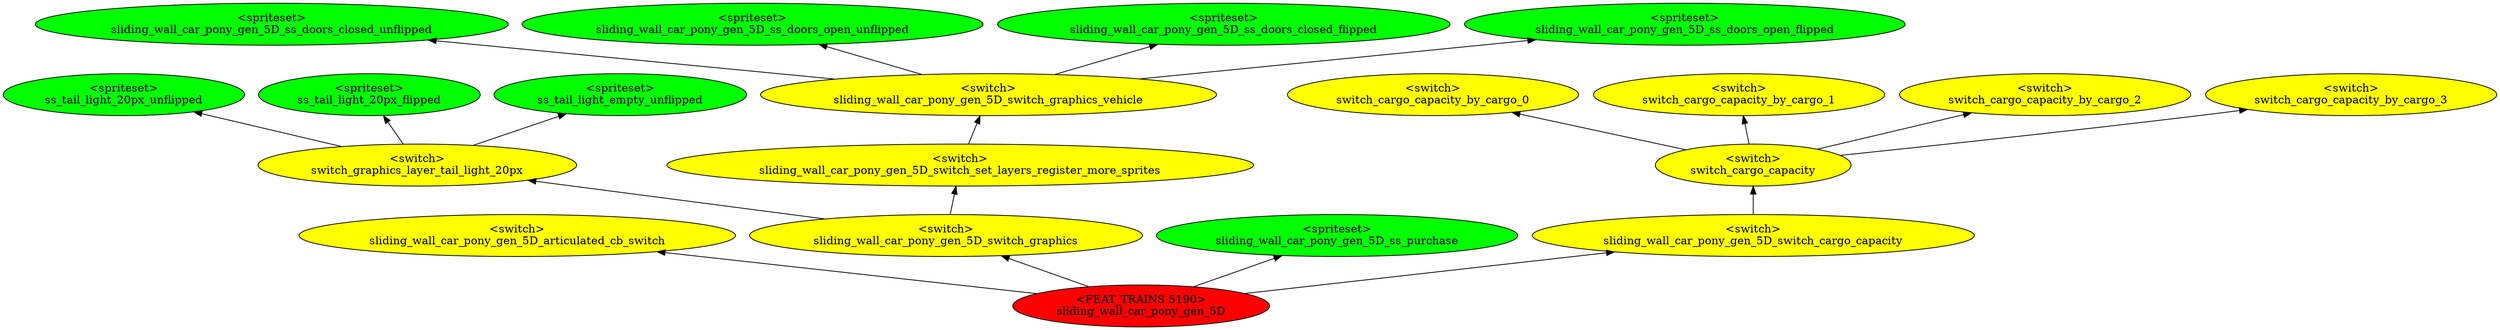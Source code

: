 digraph {
rankdir="BT"
ss_tail_light_20px_unflipped [fillcolor=green style="filled" label="<spriteset>\nss_tail_light_20px_unflipped"]
ss_tail_light_20px_flipped [fillcolor=green style="filled" label="<spriteset>\nss_tail_light_20px_flipped"]
ss_tail_light_empty_unflipped [fillcolor=green style="filled" label="<spriteset>\nss_tail_light_empty_unflipped"]
switch_graphics_layer_tail_light_20px [fillcolor=yellow style="filled" label="<switch>\nswitch_graphics_layer_tail_light_20px"]
switch_cargo_capacity_by_cargo_0 [fillcolor=yellow style="filled" label="<switch>\nswitch_cargo_capacity_by_cargo_0"]
switch_cargo_capacity_by_cargo_1 [fillcolor=yellow style="filled" label="<switch>\nswitch_cargo_capacity_by_cargo_1"]
switch_cargo_capacity_by_cargo_2 [fillcolor=yellow style="filled" label="<switch>\nswitch_cargo_capacity_by_cargo_2"]
switch_cargo_capacity_by_cargo_3 [fillcolor=yellow style="filled" label="<switch>\nswitch_cargo_capacity_by_cargo_3"]
switch_cargo_capacity [fillcolor=yellow style="filled" label="<switch>\nswitch_cargo_capacity"]
sliding_wall_car_pony_gen_5D_articulated_cb_switch [fillcolor=yellow style="filled" label="<switch>\nsliding_wall_car_pony_gen_5D_articulated_cb_switch"]
sliding_wall_car_pony_gen_5D_ss_doors_closed_unflipped [fillcolor=green style="filled" label="<spriteset>\nsliding_wall_car_pony_gen_5D_ss_doors_closed_unflipped"]
sliding_wall_car_pony_gen_5D_ss_doors_open_unflipped [fillcolor=green style="filled" label="<spriteset>\nsliding_wall_car_pony_gen_5D_ss_doors_open_unflipped"]
sliding_wall_car_pony_gen_5D_ss_doors_closed_flipped [fillcolor=green style="filled" label="<spriteset>\nsliding_wall_car_pony_gen_5D_ss_doors_closed_flipped"]
sliding_wall_car_pony_gen_5D_ss_doors_open_flipped [fillcolor=green style="filled" label="<spriteset>\nsliding_wall_car_pony_gen_5D_ss_doors_open_flipped"]
sliding_wall_car_pony_gen_5D_switch_graphics_vehicle [fillcolor=yellow style="filled" label="<switch>\nsliding_wall_car_pony_gen_5D_switch_graphics_vehicle"]
sliding_wall_car_pony_gen_5D_switch_set_layers_register_more_sprites [fillcolor=yellow style="filled" label="<switch>\nsliding_wall_car_pony_gen_5D_switch_set_layers_register_more_sprites"]
sliding_wall_car_pony_gen_5D_switch_graphics [fillcolor=yellow style="filled" label="<switch>\nsliding_wall_car_pony_gen_5D_switch_graphics"]
sliding_wall_car_pony_gen_5D_ss_purchase [fillcolor=green style="filled" label="<spriteset>\nsliding_wall_car_pony_gen_5D_ss_purchase"]
sliding_wall_car_pony_gen_5D_switch_cargo_capacity [fillcolor=yellow style="filled" label="<switch>\nsliding_wall_car_pony_gen_5D_switch_cargo_capacity"]
sliding_wall_car_pony_gen_5D [fillcolor=red style="filled" label="<FEAT_TRAINS 5190>\nsliding_wall_car_pony_gen_5D"]
sliding_wall_car_pony_gen_5D_switch_cargo_capacity->switch_cargo_capacity
switch_graphics_layer_tail_light_20px->ss_tail_light_empty_unflipped
sliding_wall_car_pony_gen_5D_switch_graphics->switch_graphics_layer_tail_light_20px
sliding_wall_car_pony_gen_5D_switch_graphics_vehicle->sliding_wall_car_pony_gen_5D_ss_doors_closed_unflipped
sliding_wall_car_pony_gen_5D->sliding_wall_car_pony_gen_5D_switch_graphics
sliding_wall_car_pony_gen_5D->sliding_wall_car_pony_gen_5D_switch_cargo_capacity
switch_cargo_capacity->switch_cargo_capacity_by_cargo_1
switch_graphics_layer_tail_light_20px->ss_tail_light_20px_unflipped
sliding_wall_car_pony_gen_5D_switch_set_layers_register_more_sprites->sliding_wall_car_pony_gen_5D_switch_graphics_vehicle
sliding_wall_car_pony_gen_5D->sliding_wall_car_pony_gen_5D_ss_purchase
sliding_wall_car_pony_gen_5D_switch_graphics_vehicle->sliding_wall_car_pony_gen_5D_ss_doors_open_unflipped
sliding_wall_car_pony_gen_5D_switch_graphics->sliding_wall_car_pony_gen_5D_switch_set_layers_register_more_sprites
sliding_wall_car_pony_gen_5D_switch_graphics_vehicle->sliding_wall_car_pony_gen_5D_ss_doors_closed_flipped
switch_cargo_capacity->switch_cargo_capacity_by_cargo_3
switch_cargo_capacity->switch_cargo_capacity_by_cargo_0
sliding_wall_car_pony_gen_5D_switch_graphics_vehicle->sliding_wall_car_pony_gen_5D_ss_doors_open_flipped
sliding_wall_car_pony_gen_5D->sliding_wall_car_pony_gen_5D_articulated_cb_switch
switch_graphics_layer_tail_light_20px->ss_tail_light_20px_flipped
switch_cargo_capacity->switch_cargo_capacity_by_cargo_2
}
